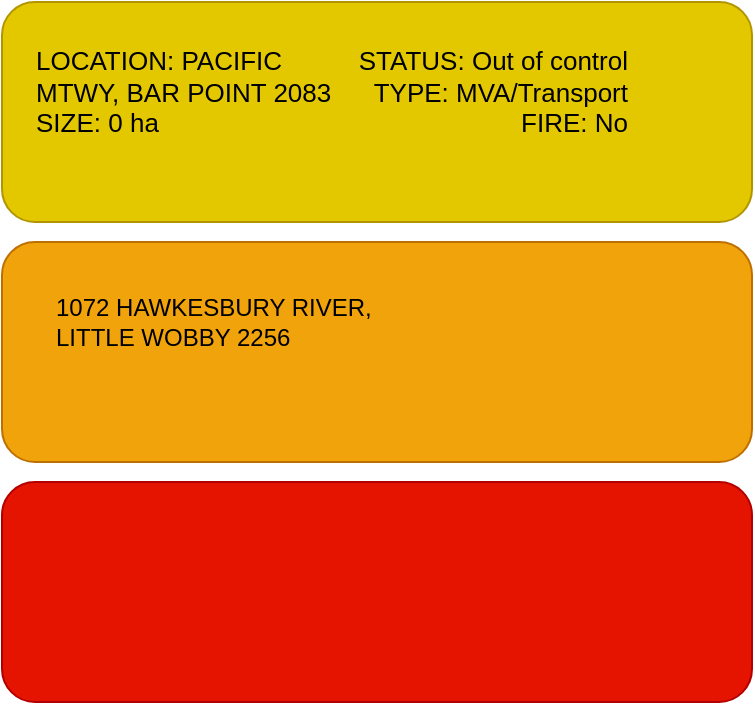 <mxfile version="22.0.1" type="device">
  <diagram name="Page-1" id="7toYmL_a57TbiMrYIjBl">
    <mxGraphModel dx="1114" dy="854" grid="1" gridSize="10" guides="1" tooltips="1" connect="1" arrows="1" fold="1" page="1" pageScale="1" pageWidth="827" pageHeight="1169" math="0" shadow="0">
      <root>
        <mxCell id="0" />
        <mxCell id="1" parent="0" />
        <mxCell id="wF3fKzPeM5O2ackiu1gV-1" value="" style="rounded=1;whiteSpace=wrap;html=1;fillColor=#e3c800;strokeColor=#B09500;fontColor=#000000;" vertex="1" parent="1">
          <mxGeometry x="65" y="180" width="375" height="110" as="geometry" />
        </mxCell>
        <mxCell id="wF3fKzPeM5O2ackiu1gV-2" value="" style="rounded=1;whiteSpace=wrap;html=1;fillColor=#f0a30a;strokeColor=#BD7000;fontColor=#000000;" vertex="1" parent="1">
          <mxGeometry x="65" y="300" width="375" height="110" as="geometry" />
        </mxCell>
        <mxCell id="wF3fKzPeM5O2ackiu1gV-3" value="" style="rounded=1;whiteSpace=wrap;html=1;fillColor=#e51400;strokeColor=#B20000;fontColor=#ffffff;" vertex="1" parent="1">
          <mxGeometry x="65" y="420" width="375" height="110" as="geometry" />
        </mxCell>
        <mxCell id="wF3fKzPeM5O2ackiu1gV-4" value="LOCATION: PACIFIC MTWY, BAR POINT 2083 &lt;br style=&quot;font-size: 13px;&quot;&gt;SIZE: 0 ha " style="text;html=1;strokeColor=none;fillColor=none;align=left;verticalAlign=middle;whiteSpace=wrap;rounded=0;fontSize=13;" vertex="1" parent="1">
          <mxGeometry x="80" y="200" width="160" height="50" as="geometry" />
        </mxCell>
        <mxCell id="wF3fKzPeM5O2ackiu1gV-5" value=" 1072 HAWKESBURY RIVER, LITTLE WOBBY 2256 " style="text;html=1;strokeColor=none;fillColor=none;align=left;verticalAlign=middle;whiteSpace=wrap;rounded=0;" vertex="1" parent="1">
          <mxGeometry x="90" y="325" width="160" height="30" as="geometry" />
        </mxCell>
        <mxCell id="wF3fKzPeM5O2ackiu1gV-7" value="STATUS: Out of control &lt;br style=&quot;font-size: 13px;&quot;&gt;TYPE: MVA/Transport &lt;br style=&quot;font-size: 13px;&quot;&gt;FIRE: No " style="text;html=1;strokeColor=none;fillColor=none;align=right;verticalAlign=middle;whiteSpace=wrap;rounded=0;fontSize=13;" vertex="1" parent="1">
          <mxGeometry x="200" y="210" width="180" height="30" as="geometry" />
        </mxCell>
      </root>
    </mxGraphModel>
  </diagram>
</mxfile>
